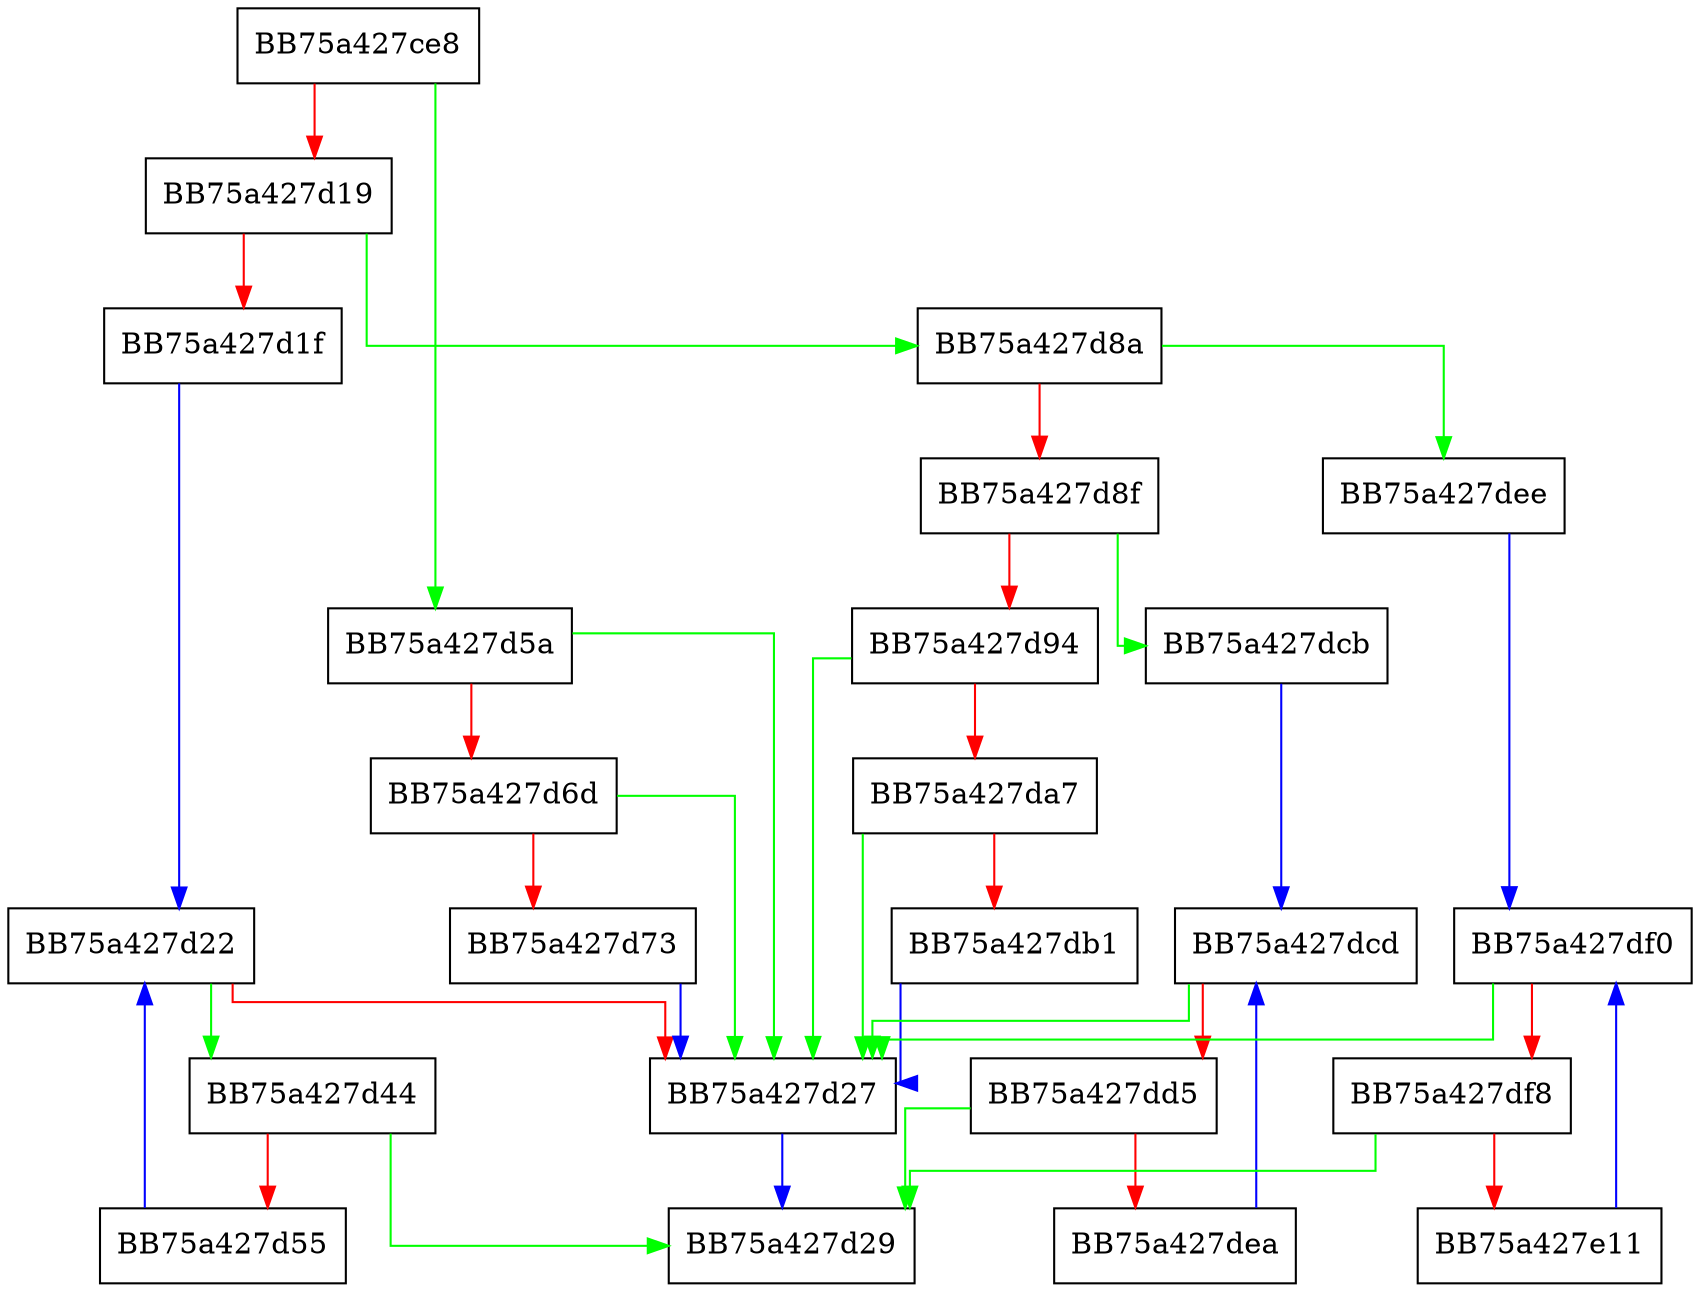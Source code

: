 digraph pe_QueryImportEx {
  node [shape="box"];
  graph [splines=ortho];
  BB75a427ce8 -> BB75a427d5a [color="green"];
  BB75a427ce8 -> BB75a427d19 [color="red"];
  BB75a427d19 -> BB75a427d8a [color="green"];
  BB75a427d19 -> BB75a427d1f [color="red"];
  BB75a427d1f -> BB75a427d22 [color="blue"];
  BB75a427d22 -> BB75a427d44 [color="green"];
  BB75a427d22 -> BB75a427d27 [color="red"];
  BB75a427d27 -> BB75a427d29 [color="blue"];
  BB75a427d44 -> BB75a427d29 [color="green"];
  BB75a427d44 -> BB75a427d55 [color="red"];
  BB75a427d55 -> BB75a427d22 [color="blue"];
  BB75a427d5a -> BB75a427d27 [color="green"];
  BB75a427d5a -> BB75a427d6d [color="red"];
  BB75a427d6d -> BB75a427d27 [color="green"];
  BB75a427d6d -> BB75a427d73 [color="red"];
  BB75a427d73 -> BB75a427d27 [color="blue"];
  BB75a427d8a -> BB75a427dee [color="green"];
  BB75a427d8a -> BB75a427d8f [color="red"];
  BB75a427d8f -> BB75a427dcb [color="green"];
  BB75a427d8f -> BB75a427d94 [color="red"];
  BB75a427d94 -> BB75a427d27 [color="green"];
  BB75a427d94 -> BB75a427da7 [color="red"];
  BB75a427da7 -> BB75a427d27 [color="green"];
  BB75a427da7 -> BB75a427db1 [color="red"];
  BB75a427db1 -> BB75a427d27 [color="blue"];
  BB75a427dcb -> BB75a427dcd [color="blue"];
  BB75a427dcd -> BB75a427d27 [color="green"];
  BB75a427dcd -> BB75a427dd5 [color="red"];
  BB75a427dd5 -> BB75a427d29 [color="green"];
  BB75a427dd5 -> BB75a427dea [color="red"];
  BB75a427dea -> BB75a427dcd [color="blue"];
  BB75a427dee -> BB75a427df0 [color="blue"];
  BB75a427df0 -> BB75a427d27 [color="green"];
  BB75a427df0 -> BB75a427df8 [color="red"];
  BB75a427df8 -> BB75a427d29 [color="green"];
  BB75a427df8 -> BB75a427e11 [color="red"];
  BB75a427e11 -> BB75a427df0 [color="blue"];
}